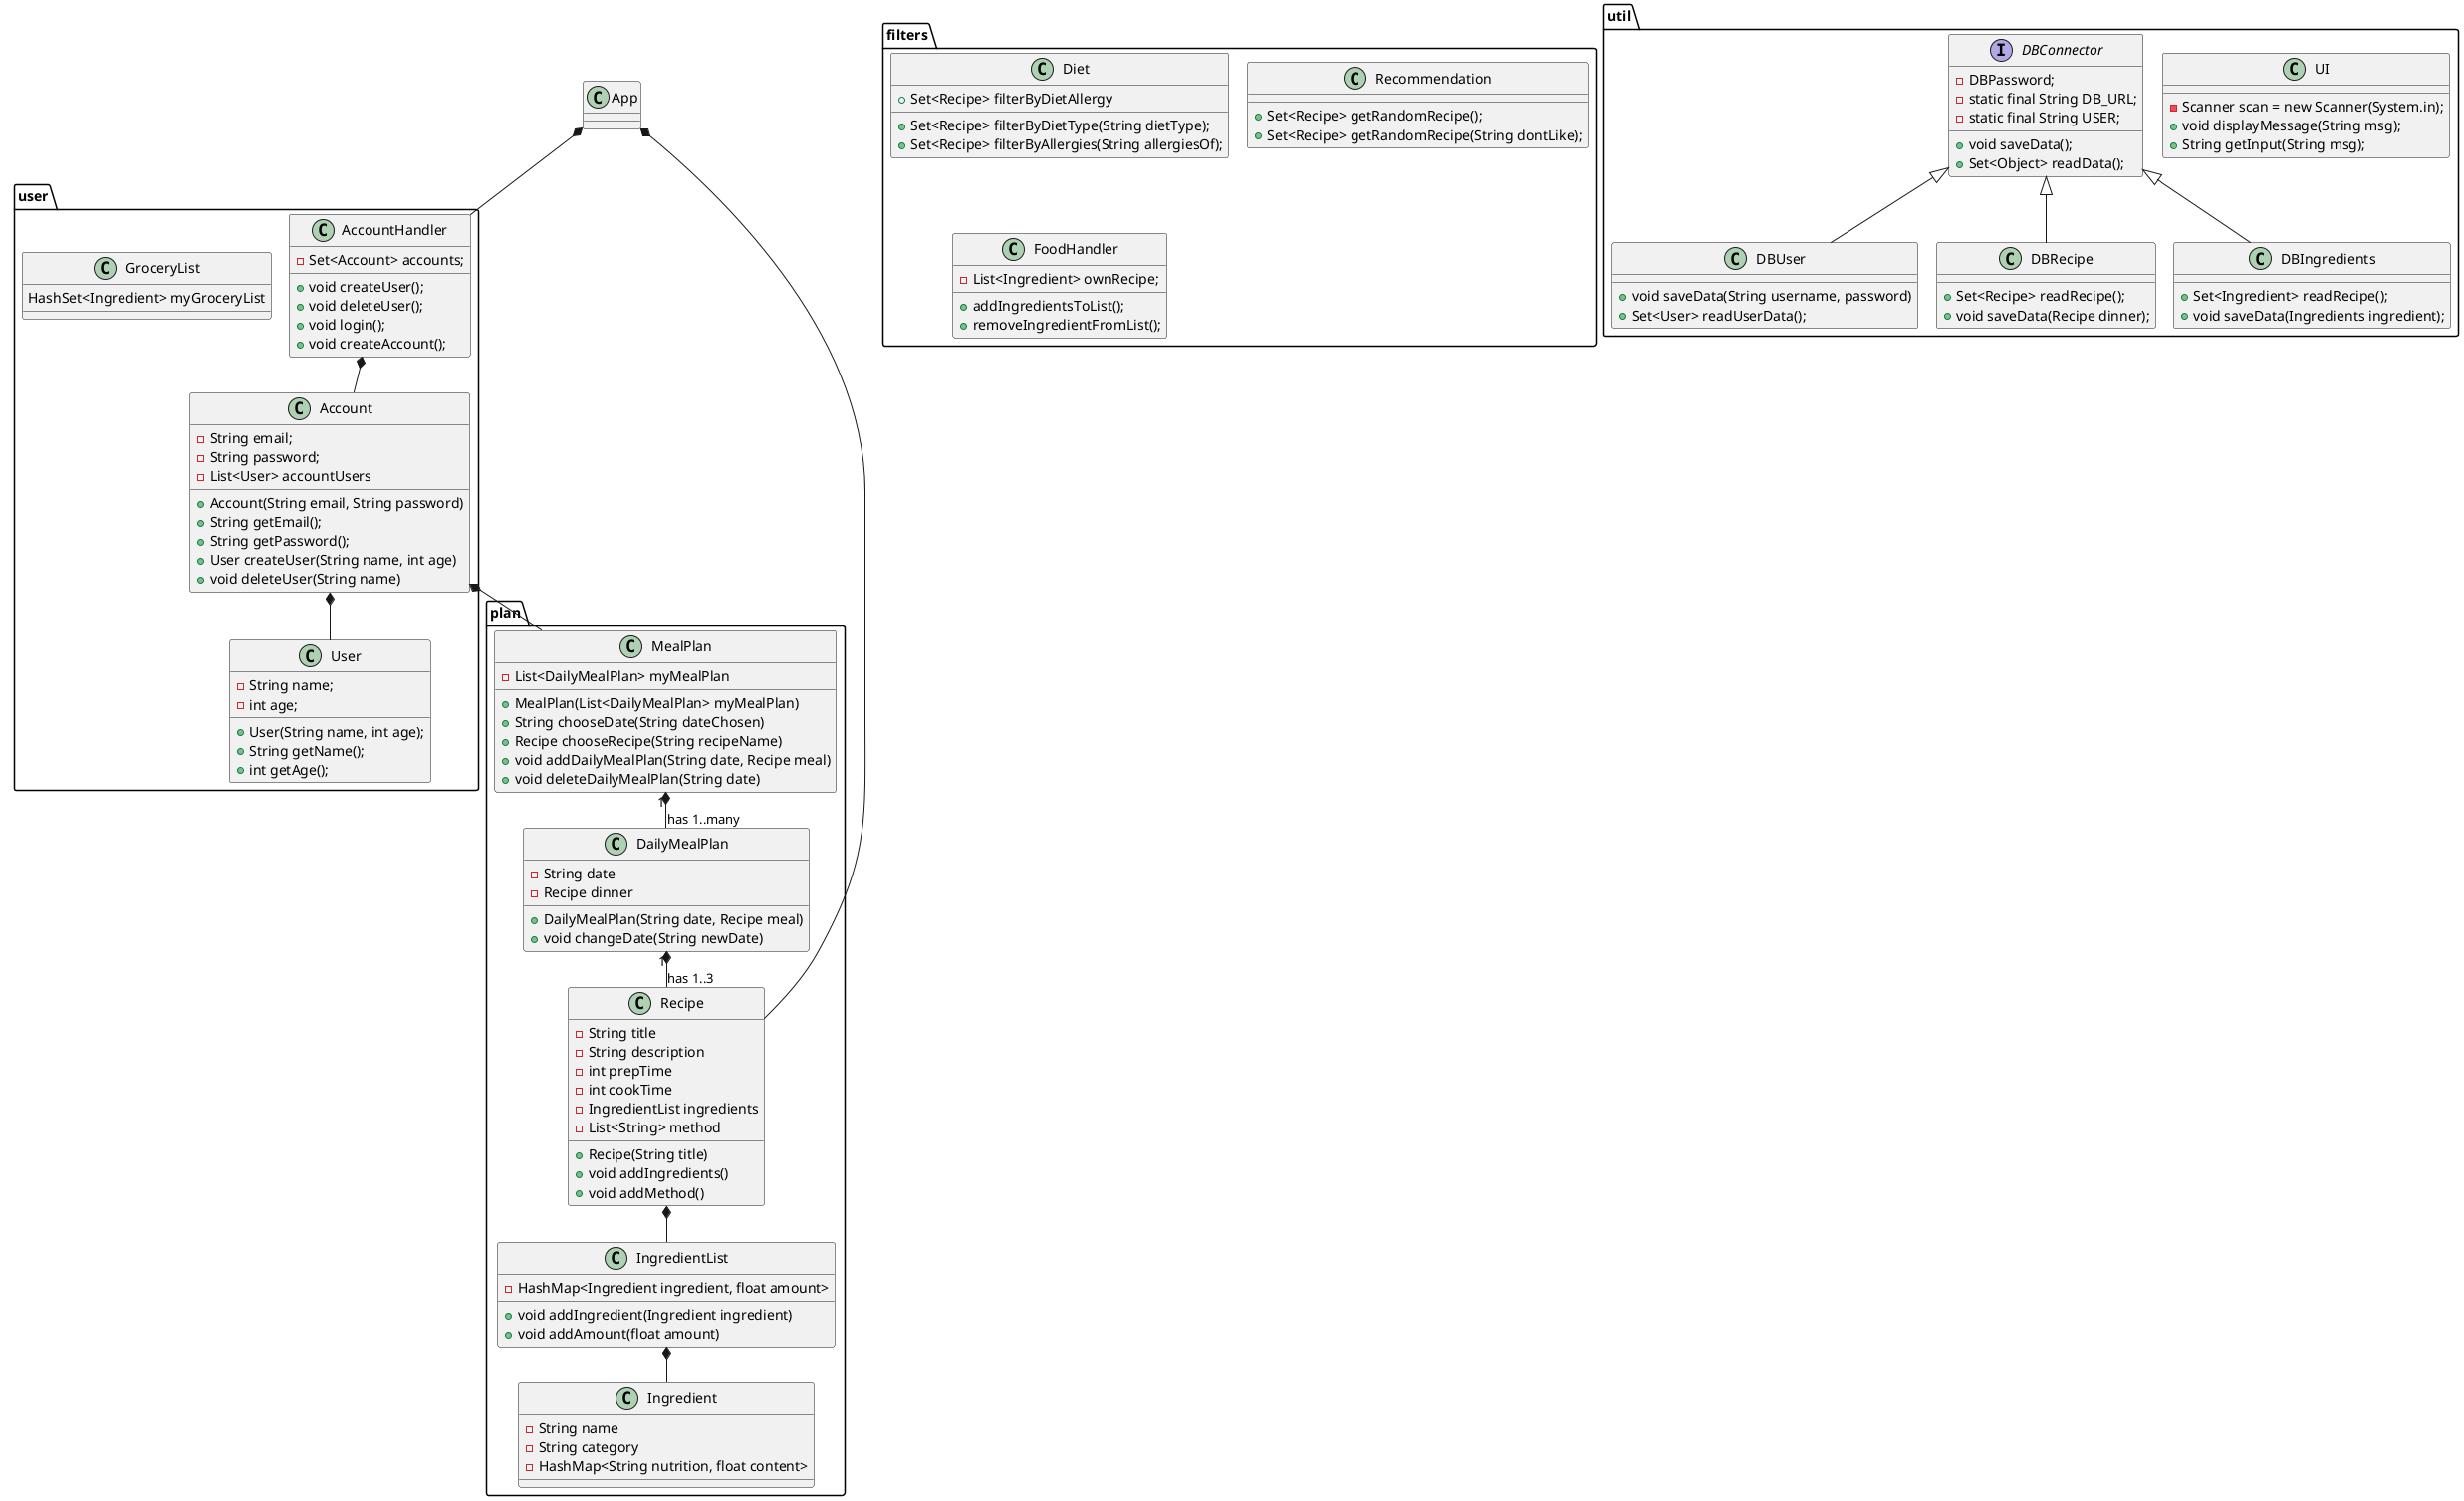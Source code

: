@startuml
'https://plantuml.com/class-diagram
!pragma layout smetana

class App

package "user"{
class Account
class AccountHandler
class User
class GroceryList
}

package "plan"{
class MealPlan
class DailyMealPlan
class Recipe
class IngredientList
class Ingredient
}

package "filters"{
class Diet
class Recommendation
class FoodHandler
}

package "util"{
class UI
interface DBConnector
class DBUser
class DBRecipe
class DBIngredients
}

'Label on relations
App *-- AccountHandler
App *-- Recipe
AccountHandler *-- Account
Account *-- User
Account *-- MealPlan
MealPlan "1" *-- "has 1..many" DailyMealPlan
DailyMealPlan "1" *-- "has 1..3" Recipe
Recipe *-- IngredientList
IngredientList *-- Ingredient
DBConnector <|-- DBUser
DBConnector <|-- DBRecipe
DBConnector <|-- DBIngredients

'Methods and attributes
Account : - String email;
Account : - String password;
Account : - List<User> accountUsers
Account : + Account(String email, String password)
Account : + String getEmail();
Account : + String getPassword();
Account : + User createUser(String name, int age)
Account : + void deleteUser(String name)

AccountHandler : + void createUser();
AccountHandler : + void deleteUser();
AccountHandler : + void login();
AccountHandler : + void createAccount();
AccountHandler : - Set<Account> accounts;

User : - String name;
User : - int age;
User : + User(String name, int age);
User : + String getName();
User : + int getAge();

MealPlan : - List<DailyMealPlan> myMealPlan
MealPlan : + MealPlan(List<DailyMealPlan> myMealPlan)
MealPlan : + String chooseDate(String dateChosen)
MealPlan : + Recipe chooseRecipe(String recipeName)
MealPlan : + void addDailyMealPlan(String date, Recipe meal)
MealPlan : + void deleteDailyMealPlan(String date)

DailyMealPlan : - String date
DailyMealPlan : - Recipe dinner
DailyMealPlan : + DailyMealPlan(String date, Recipe meal)
DailyMealPlan : + void changeDate(String newDate)

Recipe : - String title
Recipe : - String description
Recipe : - int prepTime
Recipe : - int cookTime
Recipe : - IngredientList ingredients
Recipe : - List<String> method
Recipe : + Recipe(String title)
Recipe : + void addIngredients()
Recipe : + void addMethod()

IngredientList : - HashMap<Ingredient ingredient, float amount>
IngredientList : + void addIngredient(Ingredient ingredient)
IngredientList : + void addAmount(float amount)

Ingredient : - String name
Ingredient : - String category
Ingredient : - HashMap<String nutrition, float content>

GroceryList : HashSet<Ingredient> myGroceryList

UI : - Scanner scan = new Scanner(System.in);
UI : + void displayMessage(String msg);
UI : + String getInput(String msg);

DBConnector : - DBPassword;
DBConnector : - static final String DB_URL;
DBConnector : - static final String USER;
DBConnector : + void saveData();
DBConnector : + Set<Object> readData();

DBUser : + void saveData(String username, password)
DBUser : + Set<User> readUserData();

DBRecipe : + Set<Recipe> readRecipe();
DBRecipe : + void saveData(Recipe dinner);

DBIngredients : + Set<Ingredient> readRecipe();
DBIngredients : + void saveData(Ingredients ingredient);

Diet : + Set<Recipe> filterByDietType(String dietType);
Diet : + Set<Recipe> filterByAllergies(String allergiesOf);
Diet : + Set<Recipe> filterByDietAllergy

Recommendation : + Set<Recipe> getRandomRecipe();
Recommendation : + Set<Recipe> getRandomRecipe(String dontLike);

FoodHandler : - List<Ingredient> ownRecipe;
FoodHandler : + addIngredientsToList();
FoodHandler : + removeIngredientFromList();
'User *-- Grocerylist
'Recipe *-- Diet
'Recipe *-- DBConnector
'Ingredient *-- DBConnector
@enduml
